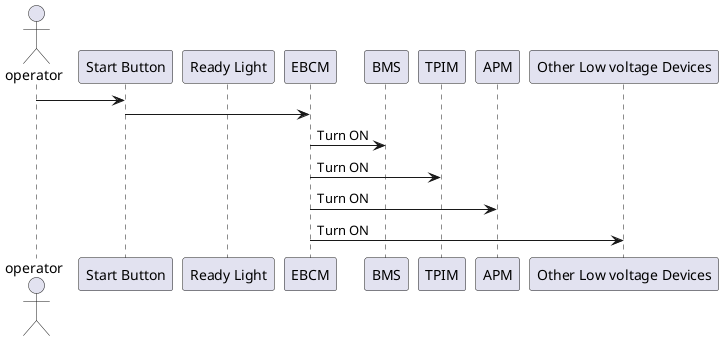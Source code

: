 @startuml
actor operator
operator -> "Start Button"
participant "Ready Light"

"Start Button" -> EBCM

EBCM -> BMS : Turn ON
EBCM -> TPIM : Turn ON
EBCM -> APM: Turn ON
EBCM -> "Other Low voltage Devices": Turn ON



@enduml
